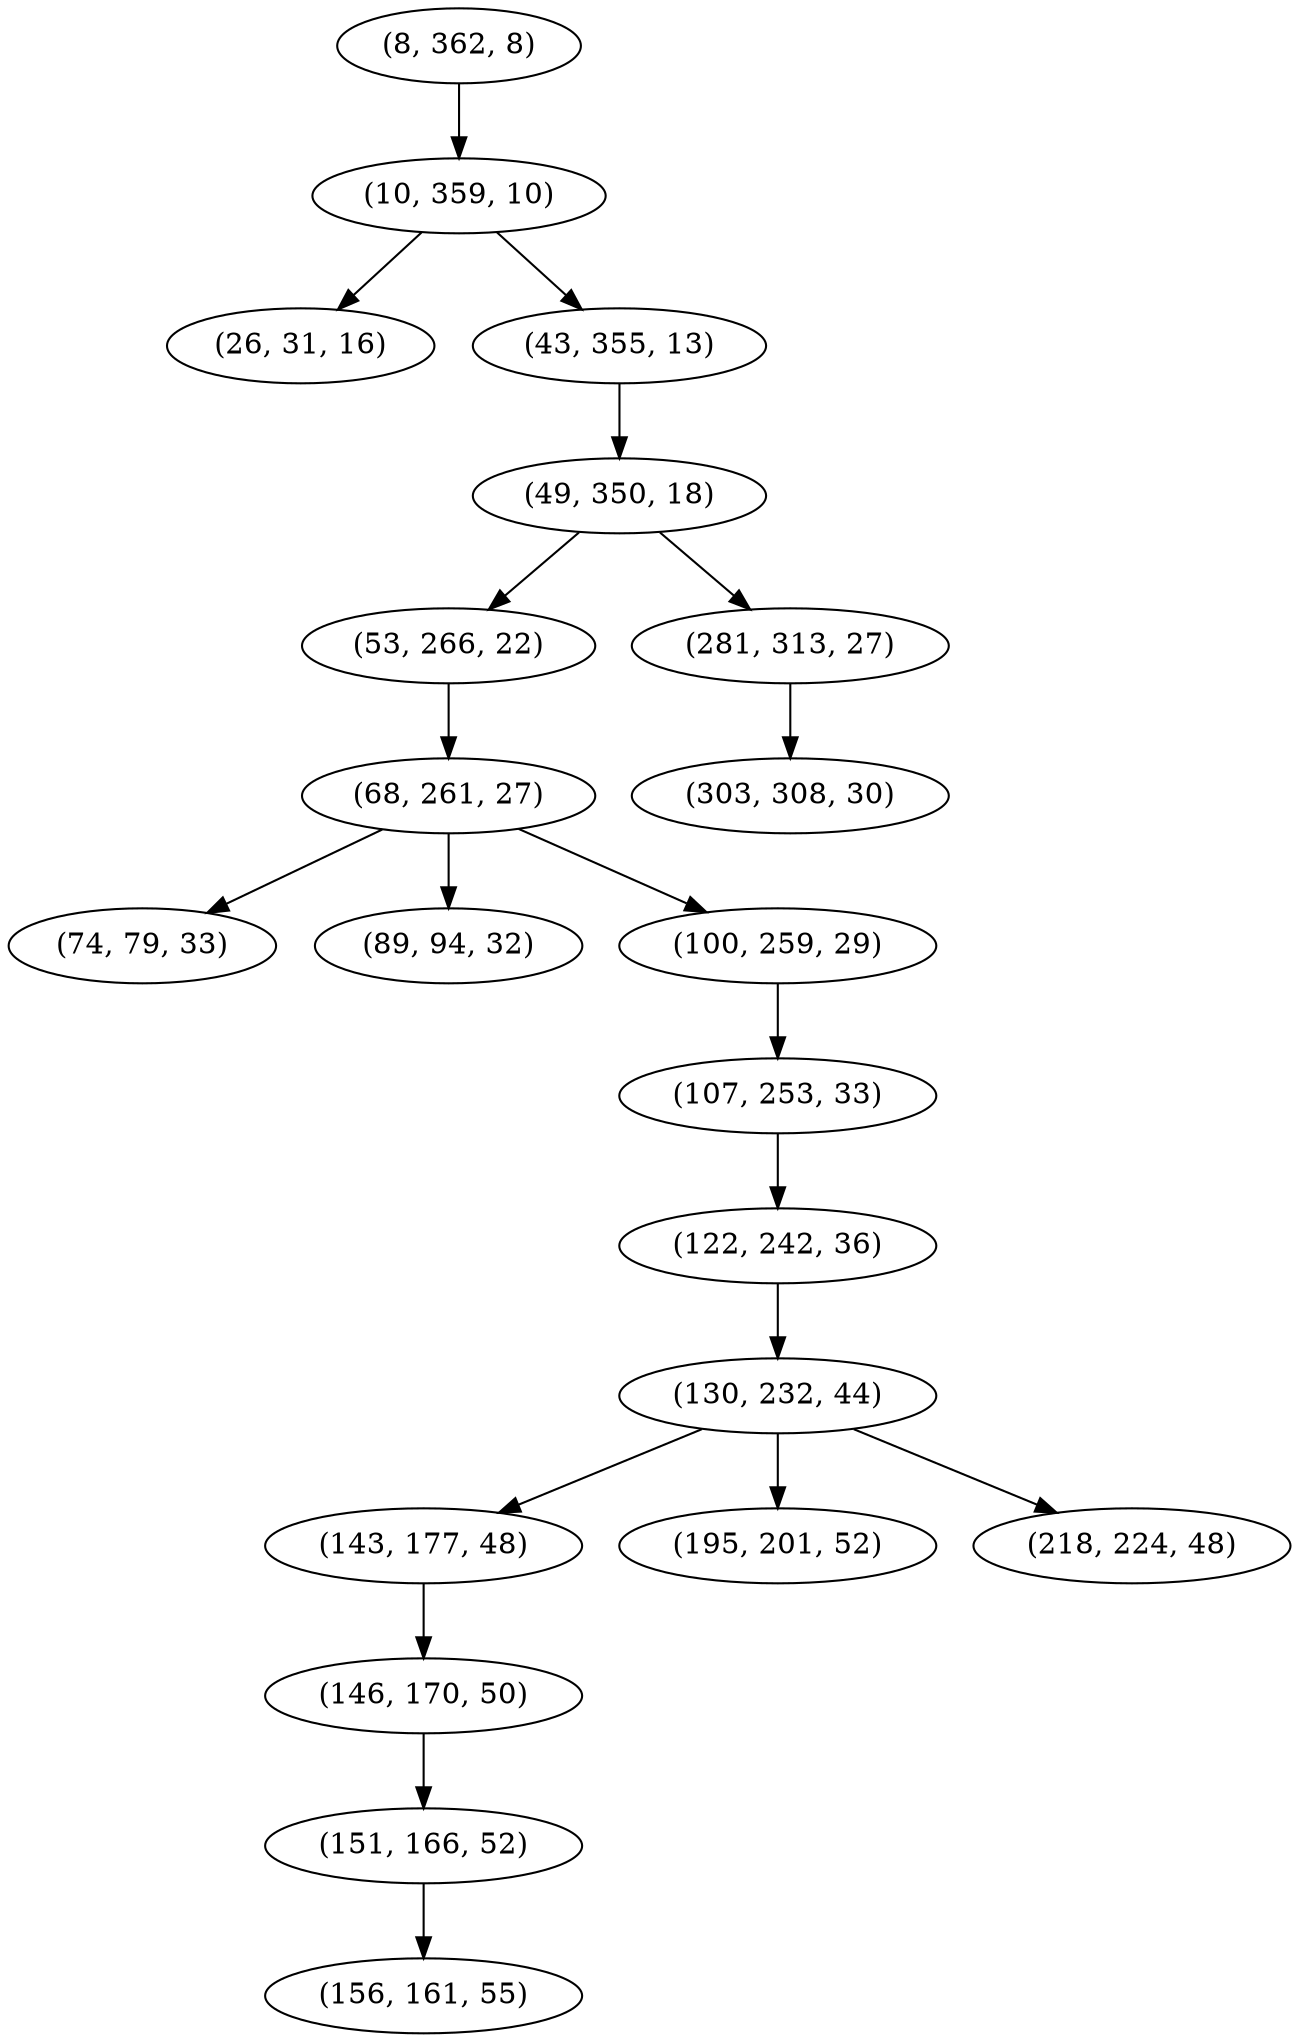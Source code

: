 digraph tree {
    "(8, 362, 8)";
    "(10, 359, 10)";
    "(26, 31, 16)";
    "(43, 355, 13)";
    "(49, 350, 18)";
    "(53, 266, 22)";
    "(68, 261, 27)";
    "(74, 79, 33)";
    "(89, 94, 32)";
    "(100, 259, 29)";
    "(107, 253, 33)";
    "(122, 242, 36)";
    "(130, 232, 44)";
    "(143, 177, 48)";
    "(146, 170, 50)";
    "(151, 166, 52)";
    "(156, 161, 55)";
    "(195, 201, 52)";
    "(218, 224, 48)";
    "(281, 313, 27)";
    "(303, 308, 30)";
    "(8, 362, 8)" -> "(10, 359, 10)";
    "(10, 359, 10)" -> "(26, 31, 16)";
    "(10, 359, 10)" -> "(43, 355, 13)";
    "(43, 355, 13)" -> "(49, 350, 18)";
    "(49, 350, 18)" -> "(53, 266, 22)";
    "(49, 350, 18)" -> "(281, 313, 27)";
    "(53, 266, 22)" -> "(68, 261, 27)";
    "(68, 261, 27)" -> "(74, 79, 33)";
    "(68, 261, 27)" -> "(89, 94, 32)";
    "(68, 261, 27)" -> "(100, 259, 29)";
    "(100, 259, 29)" -> "(107, 253, 33)";
    "(107, 253, 33)" -> "(122, 242, 36)";
    "(122, 242, 36)" -> "(130, 232, 44)";
    "(130, 232, 44)" -> "(143, 177, 48)";
    "(130, 232, 44)" -> "(195, 201, 52)";
    "(130, 232, 44)" -> "(218, 224, 48)";
    "(143, 177, 48)" -> "(146, 170, 50)";
    "(146, 170, 50)" -> "(151, 166, 52)";
    "(151, 166, 52)" -> "(156, 161, 55)";
    "(281, 313, 27)" -> "(303, 308, 30)";
}
